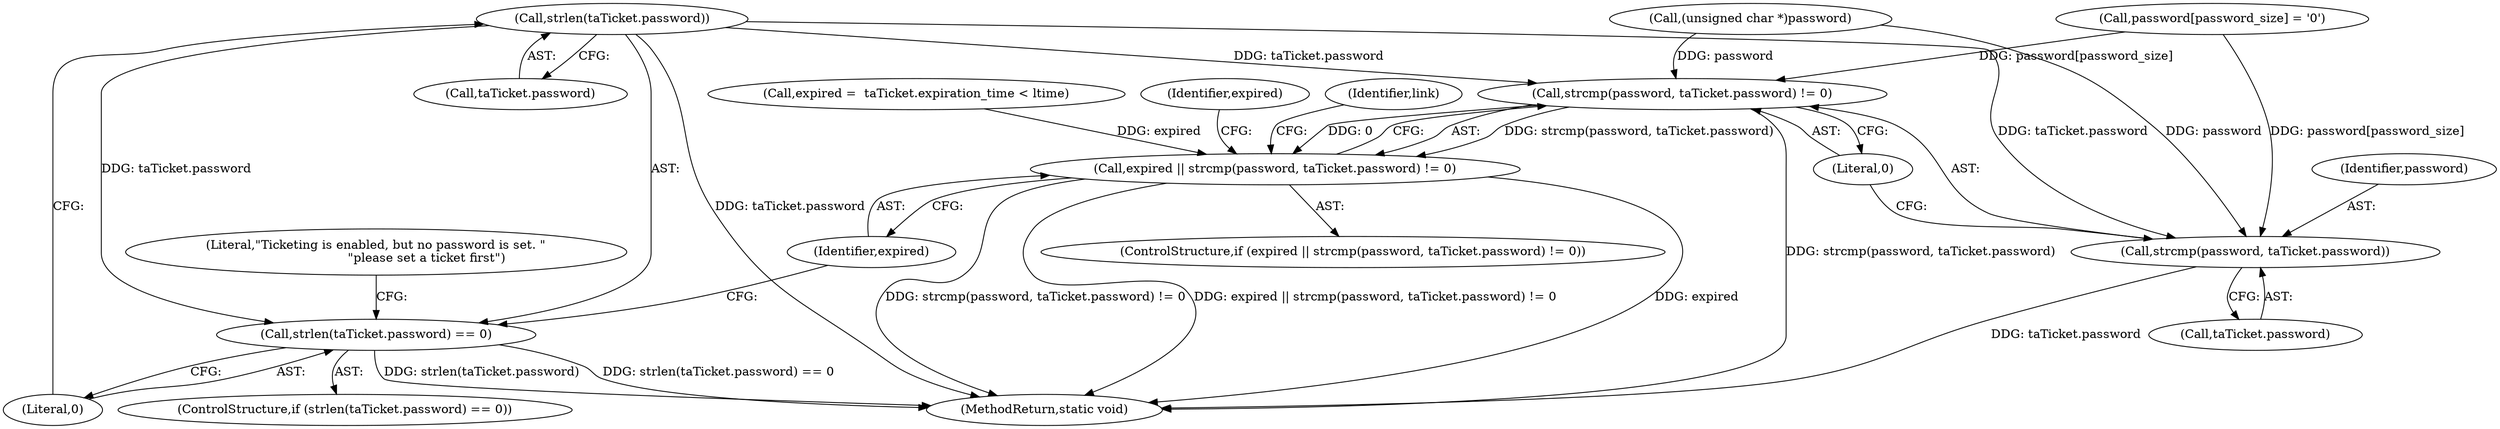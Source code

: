digraph "0_spice_8af619009660b24e0b41ad26b30289eea288fcc2@API" {
"1000204" [label="(Call,strlen(taTicket.password))"];
"1000203" [label="(Call,strlen(taTicket.password) == 0)"];
"1000216" [label="(Call,strcmp(password, taTicket.password) != 0)"];
"1000214" [label="(Call,expired || strcmp(password, taTicket.password) != 0)"];
"1000217" [label="(Call,strcmp(password, taTicket.password))"];
"1000211" [label="(Literal,\"Ticketing is enabled, but no password is set. \"\n                          \"please set a ticket first\")"];
"1000215" [label="(Identifier,expired)"];
"1000222" [label="(Literal,0)"];
"1000217" [label="(Call,strcmp(password, taTicket.password))"];
"1000205" [label="(Call,taTicket.password)"];
"1000225" [label="(Identifier,expired)"];
"1000160" [label="(Call,(unsigned char *)password)"];
"1000204" [label="(Call,strlen(taTicket.password))"];
"1000213" [label="(ControlStructure,if (expired || strcmp(password, taTicket.password) != 0))"];
"1000181" [label="(Call,password[password_size] = '\0')"];
"1000218" [label="(Identifier,password)"];
"1000214" [label="(Call,expired || strcmp(password, taTicket.password) != 0)"];
"1000219" [label="(Call,taTicket.password)"];
"1000208" [label="(Literal,0)"];
"1000246" [label="(MethodReturn,static void)"];
"1000235" [label="(Identifier,link)"];
"1000202" [label="(ControlStructure,if (strlen(taTicket.password) == 0))"];
"1000216" [label="(Call,strcmp(password, taTicket.password) != 0)"];
"1000203" [label="(Call,strlen(taTicket.password) == 0)"];
"1000195" [label="(Call,expired =  taTicket.expiration_time < ltime)"];
"1000204" -> "1000203"  [label="AST: "];
"1000204" -> "1000205"  [label="CFG: "];
"1000205" -> "1000204"  [label="AST: "];
"1000208" -> "1000204"  [label="CFG: "];
"1000204" -> "1000246"  [label="DDG: taTicket.password"];
"1000204" -> "1000203"  [label="DDG: taTicket.password"];
"1000204" -> "1000216"  [label="DDG: taTicket.password"];
"1000204" -> "1000217"  [label="DDG: taTicket.password"];
"1000203" -> "1000202"  [label="AST: "];
"1000203" -> "1000208"  [label="CFG: "];
"1000208" -> "1000203"  [label="AST: "];
"1000211" -> "1000203"  [label="CFG: "];
"1000215" -> "1000203"  [label="CFG: "];
"1000203" -> "1000246"  [label="DDG: strlen(taTicket.password) == 0"];
"1000203" -> "1000246"  [label="DDG: strlen(taTicket.password)"];
"1000216" -> "1000214"  [label="AST: "];
"1000216" -> "1000222"  [label="CFG: "];
"1000217" -> "1000216"  [label="AST: "];
"1000222" -> "1000216"  [label="AST: "];
"1000214" -> "1000216"  [label="CFG: "];
"1000216" -> "1000246"  [label="DDG: strcmp(password, taTicket.password)"];
"1000216" -> "1000214"  [label="DDG: strcmp(password, taTicket.password)"];
"1000216" -> "1000214"  [label="DDG: 0"];
"1000181" -> "1000216"  [label="DDG: password[password_size]"];
"1000160" -> "1000216"  [label="DDG: password"];
"1000214" -> "1000213"  [label="AST: "];
"1000214" -> "1000215"  [label="CFG: "];
"1000215" -> "1000214"  [label="AST: "];
"1000225" -> "1000214"  [label="CFG: "];
"1000235" -> "1000214"  [label="CFG: "];
"1000214" -> "1000246"  [label="DDG: strcmp(password, taTicket.password) != 0"];
"1000214" -> "1000246"  [label="DDG: expired || strcmp(password, taTicket.password) != 0"];
"1000214" -> "1000246"  [label="DDG: expired"];
"1000195" -> "1000214"  [label="DDG: expired"];
"1000217" -> "1000219"  [label="CFG: "];
"1000218" -> "1000217"  [label="AST: "];
"1000219" -> "1000217"  [label="AST: "];
"1000222" -> "1000217"  [label="CFG: "];
"1000217" -> "1000246"  [label="DDG: taTicket.password"];
"1000181" -> "1000217"  [label="DDG: password[password_size]"];
"1000160" -> "1000217"  [label="DDG: password"];
}
